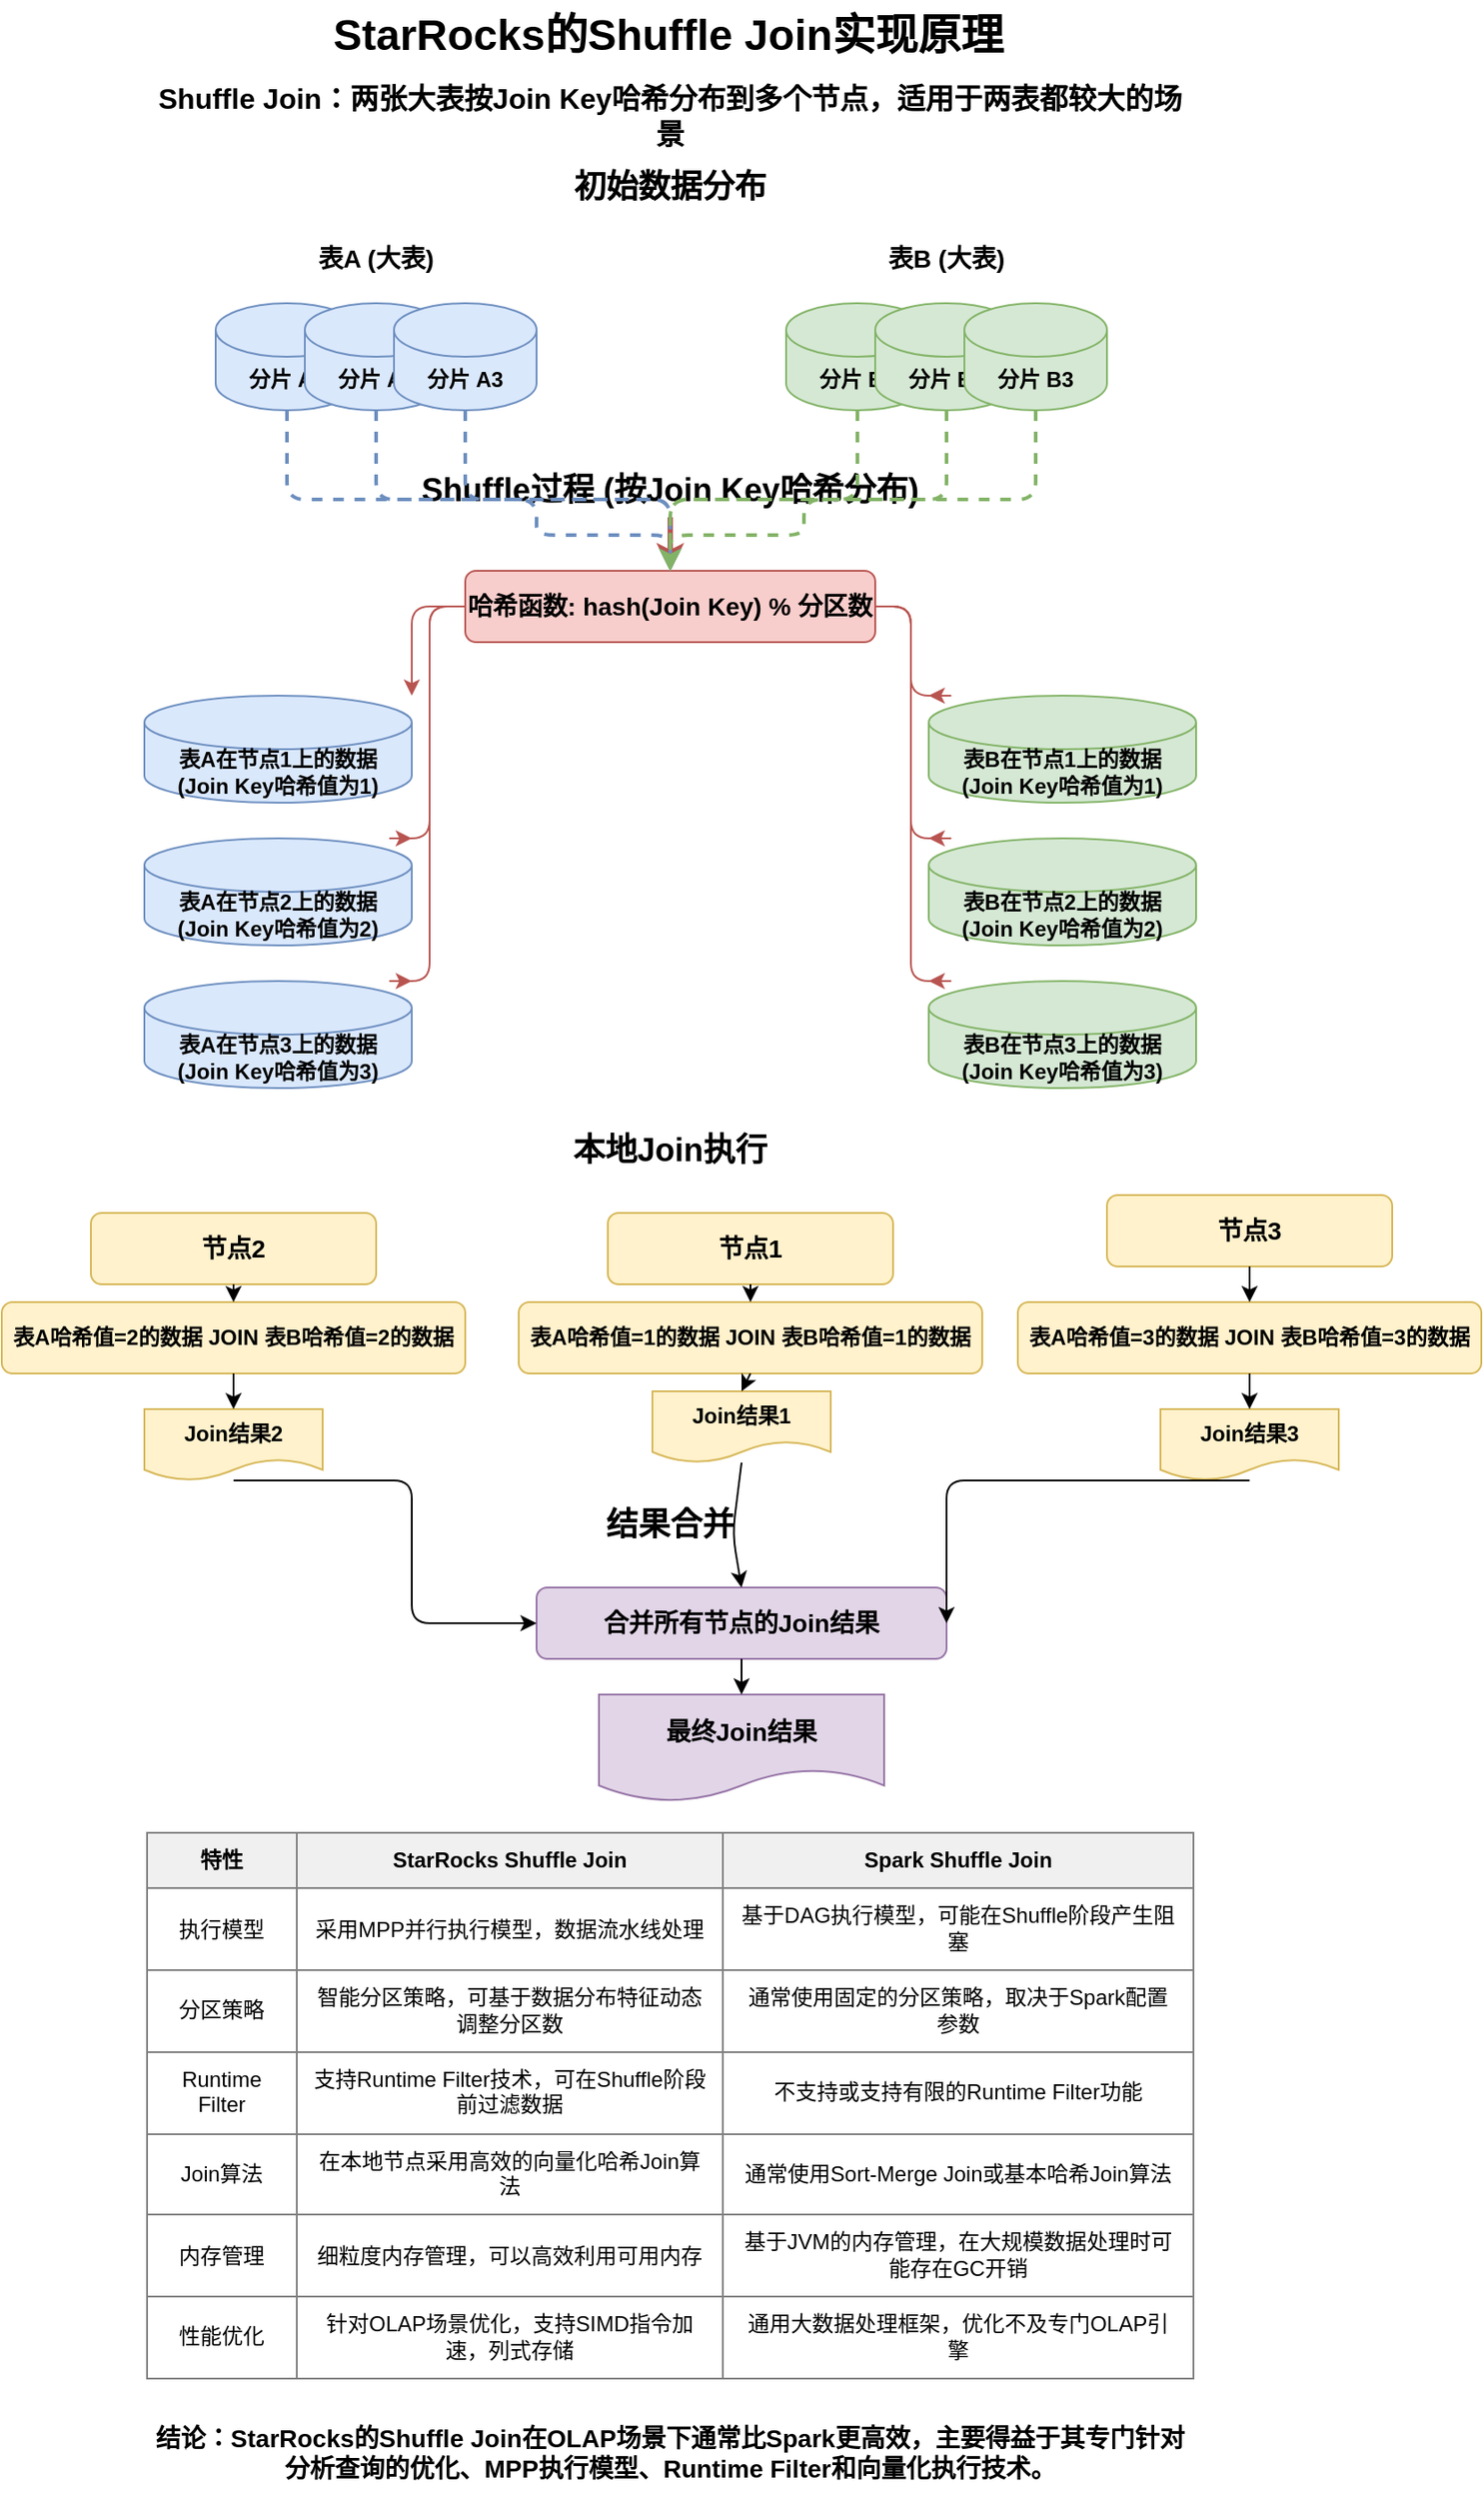 <mxfile version="26.1.1">
  <diagram name="第 1 页" id="HHV4tudFNx8_69O6m0_W">
    <mxGraphModel dx="1434" dy="738" grid="1" gridSize="10" guides="1" tooltips="1" connect="1" arrows="1" fold="1" page="1" pageScale="1" pageWidth="827" pageHeight="1169" math="0" shadow="0">
      <root>
        <mxCell id="0" />
        <mxCell id="1" parent="0" />
        <mxCell id="EHueAm8V6OURwo8DUmdf-1" value="StarRocks的Shuffle Join实现原理" style="text;html=1;strokeColor=none;fillColor=none;align=center;verticalAlign=middle;whiteSpace=wrap;rounded=0;fontSize=24;fontStyle=1" vertex="1" parent="1">
          <mxGeometry x="174" y="60" width="500" height="40" as="geometry" />
        </mxCell>
        <mxCell id="EHueAm8V6OURwo8DUmdf-2" value="Shuffle Join：两张大表按Join Key哈希分布到多个节点，适用于两表都较大的场景" style="text;html=1;strokeColor=none;fillColor=none;align=center;verticalAlign=middle;whiteSpace=wrap;rounded=0;fontSize=16;fontStyle=1" vertex="1" parent="1">
          <mxGeometry x="130" y="110" width="590" height="30" as="geometry" />
        </mxCell>
        <mxCell id="EHueAm8V6OURwo8DUmdf-3" value="初始数据分布" style="text;html=1;strokeColor=none;fillColor=none;align=center;verticalAlign=middle;whiteSpace=wrap;rounded=0;fontSize=18;fontStyle=1" vertex="1" parent="1">
          <mxGeometry x="130" y="150" width="590" height="30" as="geometry" />
        </mxCell>
        <mxCell id="EHueAm8V6OURwo8DUmdf-4" value="表A (大表)" style="text;html=1;strokeColor=none;fillColor=none;align=center;verticalAlign=middle;whiteSpace=wrap;rounded=0;fontSize=14;fontStyle=1" vertex="1" parent="1">
          <mxGeometry x="210" y="190" width="100" height="30" as="geometry" />
        </mxCell>
        <mxCell id="EHueAm8V6OURwo8DUmdf-5" value="分片 A1" style="shape=cylinder3;whiteSpace=wrap;html=1;boundedLbl=1;backgroundOutline=1;size=15;fillColor=#dae8fc;strokeColor=#6c8ebf;fontSize=12;fontStyle=1" vertex="1" parent="1">
          <mxGeometry x="170" y="230" width="80" height="60" as="geometry" />
        </mxCell>
        <mxCell id="EHueAm8V6OURwo8DUmdf-6" value="分片 A2" style="shape=cylinder3;whiteSpace=wrap;html=1;boundedLbl=1;backgroundOutline=1;size=15;fillColor=#dae8fc;strokeColor=#6c8ebf;fontSize=12;fontStyle=1" vertex="1" parent="1">
          <mxGeometry x="220" y="230" width="80" height="60" as="geometry" />
        </mxCell>
        <mxCell id="EHueAm8V6OURwo8DUmdf-7" value="分片 A3" style="shape=cylinder3;whiteSpace=wrap;html=1;boundedLbl=1;backgroundOutline=1;size=15;fillColor=#dae8fc;strokeColor=#6c8ebf;fontSize=12;fontStyle=1" vertex="1" parent="1">
          <mxGeometry x="270" y="230" width="80" height="60" as="geometry" />
        </mxCell>
        <mxCell id="EHueAm8V6OURwo8DUmdf-8" value="表B (大表)" style="text;html=1;strokeColor=none;fillColor=none;align=center;verticalAlign=middle;whiteSpace=wrap;rounded=0;fontSize=14;fontStyle=1" vertex="1" parent="1">
          <mxGeometry x="530" y="190" width="100" height="30" as="geometry" />
        </mxCell>
        <mxCell id="EHueAm8V6OURwo8DUmdf-9" value="分片 B1" style="shape=cylinder3;whiteSpace=wrap;html=1;boundedLbl=1;backgroundOutline=1;size=15;fillColor=#d5e8d4;strokeColor=#82b366;fontSize=12;fontStyle=1" vertex="1" parent="1">
          <mxGeometry x="490" y="230" width="80" height="60" as="geometry" />
        </mxCell>
        <mxCell id="EHueAm8V6OURwo8DUmdf-10" value="分片 B2" style="shape=cylinder3;whiteSpace=wrap;html=1;boundedLbl=1;backgroundOutline=1;size=15;fillColor=#d5e8d4;strokeColor=#82b366;fontSize=12;fontStyle=1" vertex="1" parent="1">
          <mxGeometry x="540" y="230" width="80" height="60" as="geometry" />
        </mxCell>
        <mxCell id="EHueAm8V6OURwo8DUmdf-11" value="分片 B3" style="shape=cylinder3;whiteSpace=wrap;html=1;boundedLbl=1;backgroundOutline=1;size=15;fillColor=#d5e8d4;strokeColor=#82b366;fontSize=12;fontStyle=1" vertex="1" parent="1">
          <mxGeometry x="590" y="230" width="80" height="60" as="geometry" />
        </mxCell>
        <mxCell id="EHueAm8V6OURwo8DUmdf-12" value="Shuffle过程 (按Join Key哈希分布)" style="text;html=1;strokeColor=none;fillColor=none;align=center;verticalAlign=middle;whiteSpace=wrap;rounded=0;fontSize=18;fontStyle=1" vertex="1" parent="1">
          <mxGeometry x="130" y="320" width="590" height="30" as="geometry" />
        </mxCell>
        <mxCell id="EHueAm8V6OURwo8DUmdf-13" value="" style="endArrow=classic;html=1;rounded=0;exitX=0.5;exitY=1;exitDx=0;exitDy=0;entryX=0.5;entryY=0;entryDx=0;entryDy=0;strokeWidth=3;fillColor=#f8cecc;strokeColor=#b85450;" edge="1" source="EHueAm8V6OURwo8DUmdf-12" target="EHueAm8V6OURwo8DUmdf-14" parent="1">
          <mxGeometry width="50" height="50" relative="1" as="geometry">
            <mxPoint x="400" y="490" as="sourcePoint" />
            <mxPoint x="450" y="440" as="targetPoint" />
          </mxGeometry>
        </mxCell>
        <mxCell id="EHueAm8V6OURwo8DUmdf-14" value="哈希函数: hash(Join Key) % 分区数" style="rounded=1;whiteSpace=wrap;html=1;fillColor=#f8cecc;strokeColor=#b85450;fontSize=14;fontStyle=1" vertex="1" parent="1">
          <mxGeometry x="310" y="380" width="230" height="40" as="geometry" />
        </mxCell>
        <mxCell id="EHueAm8V6OURwo8DUmdf-15" value="表A在节点1上的数据&#xa;(Join Key哈希值为1)" style="shape=cylinder3;whiteSpace=wrap;html=1;boundedLbl=1;backgroundOutline=1;size=15;fillColor=#dae8fc;strokeColor=#6c8ebf;fontSize=12;fontStyle=1" vertex="1" parent="1">
          <mxGeometry x="130" y="450" width="150" height="60" as="geometry" />
        </mxCell>
        <mxCell id="EHueAm8V6OURwo8DUmdf-16" value="表A在节点2上的数据&#xa;(Join Key哈希值为2)" style="shape=cylinder3;whiteSpace=wrap;html=1;boundedLbl=1;backgroundOutline=1;size=15;fillColor=#dae8fc;strokeColor=#6c8ebf;fontSize=12;fontStyle=1" vertex="1" parent="1">
          <mxGeometry x="130" y="530" width="150" height="60" as="geometry" />
        </mxCell>
        <mxCell id="EHueAm8V6OURwo8DUmdf-17" value="表A在节点3上的数据&#xa;(Join Key哈希值为3)" style="shape=cylinder3;whiteSpace=wrap;html=1;boundedLbl=1;backgroundOutline=1;size=15;fillColor=#dae8fc;strokeColor=#6c8ebf;fontSize=12;fontStyle=1" vertex="1" parent="1">
          <mxGeometry x="130" y="610" width="150" height="60" as="geometry" />
        </mxCell>
        <mxCell id="EHueAm8V6OURwo8DUmdf-18" value="表B在节点1上的数据&#xa;(Join Key哈希值为1)" style="shape=cylinder3;whiteSpace=wrap;html=1;boundedLbl=1;backgroundOutline=1;size=15;fillColor=#d5e8d4;strokeColor=#82b366;fontSize=12;fontStyle=1" vertex="1" parent="1">
          <mxGeometry x="570" y="450" width="150" height="60" as="geometry" />
        </mxCell>
        <mxCell id="EHueAm8V6OURwo8DUmdf-19" value="表B在节点2上的数据&#xa;(Join Key哈希值为2)" style="shape=cylinder3;whiteSpace=wrap;html=1;boundedLbl=1;backgroundOutline=1;size=15;fillColor=#d5e8d4;strokeColor=#82b366;fontSize=12;fontStyle=1" vertex="1" parent="1">
          <mxGeometry x="570" y="530" width="150" height="60" as="geometry" />
        </mxCell>
        <mxCell id="EHueAm8V6OURwo8DUmdf-20" value="表B在节点3上的数据&#xa;(Join Key哈希值为3)" style="shape=cylinder3;whiteSpace=wrap;html=1;boundedLbl=1;backgroundOutline=1;size=15;fillColor=#d5e8d4;strokeColor=#82b366;fontSize=12;fontStyle=1" vertex="1" parent="1">
          <mxGeometry x="570" y="610" width="150" height="60" as="geometry" />
        </mxCell>
        <mxCell id="EHueAm8V6OURwo8DUmdf-21" value="" style="endArrow=classic;html=1;rounded=1;exitX=0.5;exitY=1;exitDx=0;exitDy=0;exitPerimeter=0;entryX=0.5;entryY=0;entryDx=0;entryDy=0;jumpStyle=arc;jumpSize=6;edgeStyle=orthogonalEdgeStyle;fillColor=#dae8fc;strokeColor=#6c8ebf;strokeWidth=2;dashed=1;" edge="1" source="EHueAm8V6OURwo8DUmdf-5" target="EHueAm8V6OURwo8DUmdf-14" parent="1">
          <mxGeometry width="50" height="50" relative="1" as="geometry">
            <mxPoint x="400" y="490" as="sourcePoint" />
            <mxPoint x="450" y="440" as="targetPoint" />
            <Array as="points">
              <mxPoint x="210" y="340" />
              <mxPoint x="350" y="340" />
              <mxPoint x="350" y="360" />
              <mxPoint x="425" y="360" />
            </Array>
          </mxGeometry>
        </mxCell>
        <mxCell id="EHueAm8V6OURwo8DUmdf-22" value="" style="endArrow=classic;html=1;rounded=1;exitX=0.5;exitY=1;exitDx=0;exitDy=0;exitPerimeter=0;entryX=0.5;entryY=0;entryDx=0;entryDy=0;jumpStyle=arc;jumpSize=6;edgeStyle=orthogonalEdgeStyle;fillColor=#dae8fc;strokeColor=#6c8ebf;strokeWidth=2;dashed=1;" edge="1" source="EHueAm8V6OURwo8DUmdf-6" target="EHueAm8V6OURwo8DUmdf-14" parent="1">
          <mxGeometry width="50" height="50" relative="1" as="geometry">
            <mxPoint x="220" y="300" as="sourcePoint" />
            <mxPoint x="435" y="390" as="targetPoint" />
            <Array as="points">
              <mxPoint x="260" y="340" />
              <mxPoint x="425" y="340" />
            </Array>
          </mxGeometry>
        </mxCell>
        <mxCell id="EHueAm8V6OURwo8DUmdf-23" value="" style="endArrow=classic;html=1;rounded=1;exitX=0.5;exitY=1;exitDx=0;exitDy=0;exitPerimeter=0;entryX=0.5;entryY=0;entryDx=0;entryDy=0;jumpStyle=arc;jumpSize=6;edgeStyle=orthogonalEdgeStyle;fillColor=#dae8fc;strokeColor=#6c8ebf;strokeWidth=2;dashed=1;" edge="1" source="EHueAm8V6OURwo8DUmdf-7" target="EHueAm8V6OURwo8DUmdf-14" parent="1">
          <mxGeometry width="50" height="50" relative="1" as="geometry">
            <mxPoint x="270" y="300" as="sourcePoint" />
            <mxPoint x="435" y="390" as="targetPoint" />
            <Array as="points">
              <mxPoint x="310" y="340" />
              <mxPoint x="425" y="340" />
            </Array>
          </mxGeometry>
        </mxCell>
        <mxCell id="EHueAm8V6OURwo8DUmdf-24" value="" style="endArrow=classic;html=1;rounded=1;exitX=0.5;exitY=1;exitDx=0;exitDy=0;exitPerimeter=0;entryX=0.5;entryY=0;entryDx=0;entryDy=0;jumpStyle=arc;jumpSize=6;edgeStyle=orthogonalEdgeStyle;fillColor=#d5e8d4;strokeColor=#82b366;strokeWidth=2;dashed=1;" edge="1" source="EHueAm8V6OURwo8DUmdf-9" target="EHueAm8V6OURwo8DUmdf-14" parent="1">
          <mxGeometry width="50" height="50" relative="1" as="geometry">
            <mxPoint x="320" y="300" as="sourcePoint" />
            <mxPoint x="435" y="390" as="targetPoint" />
            <Array as="points">
              <mxPoint x="530" y="340" />
              <mxPoint x="425" y="340" />
            </Array>
          </mxGeometry>
        </mxCell>
        <mxCell id="EHueAm8V6OURwo8DUmdf-25" value="" style="endArrow=classic;html=1;rounded=1;exitX=0.5;exitY=1;exitDx=0;exitDy=0;exitPerimeter=0;entryX=0.5;entryY=0;entryDx=0;entryDy=0;jumpStyle=arc;jumpSize=6;edgeStyle=orthogonalEdgeStyle;fillColor=#d5e8d4;strokeColor=#82b366;strokeWidth=2;dashed=1;" edge="1" source="EHueAm8V6OURwo8DUmdf-10" target="EHueAm8V6OURwo8DUmdf-14" parent="1">
          <mxGeometry width="50" height="50" relative="1" as="geometry">
            <mxPoint x="540" y="300" as="sourcePoint" />
            <mxPoint x="435" y="390" as="targetPoint" />
            <Array as="points">
              <mxPoint x="580" y="340" />
              <mxPoint x="425" y="340" />
            </Array>
          </mxGeometry>
        </mxCell>
        <mxCell id="EHueAm8V6OURwo8DUmdf-26" value="" style="endArrow=classic;html=1;rounded=1;exitX=0.5;exitY=1;exitDx=0;exitDy=0;exitPerimeter=0;entryX=0.5;entryY=0;entryDx=0;entryDy=0;jumpStyle=arc;jumpSize=6;edgeStyle=orthogonalEdgeStyle;fillColor=#d5e8d4;strokeColor=#82b366;strokeWidth=2;dashed=1;" edge="1" source="EHueAm8V6OURwo8DUmdf-11" target="EHueAm8V6OURwo8DUmdf-14" parent="1">
          <mxGeometry width="50" height="50" relative="1" as="geometry">
            <mxPoint x="590" y="300" as="sourcePoint" />
            <mxPoint x="435" y="390" as="targetPoint" />
            <Array as="points">
              <mxPoint x="630" y="340" />
              <mxPoint x="500" y="340" />
              <mxPoint x="500" y="360" />
              <mxPoint x="425" y="360" />
            </Array>
          </mxGeometry>
        </mxCell>
        <mxCell id="EHueAm8V6OURwo8DUmdf-27" value="" style="endArrow=classic;html=1;rounded=1;exitX=0;exitY=0.5;exitDx=0;exitDy=0;entryX=1;entryY=0;entryDx=0;entryDy=0;entryPerimeter=0;jumpStyle=arc;jumpSize=6;edgeStyle=orthogonalEdgeStyle;fillColor=#f8cecc;strokeColor=#b85450;strokeWidth=1;" edge="1" source="EHueAm8V6OURwo8DUmdf-14" target="EHueAm8V6OURwo8DUmdf-15" parent="1">
          <mxGeometry width="50" height="50" relative="1" as="geometry">
            <mxPoint x="400" y="490" as="sourcePoint" />
            <mxPoint x="450" y="440" as="targetPoint" />
          </mxGeometry>
        </mxCell>
        <mxCell id="EHueAm8V6OURwo8DUmdf-28" value="" style="endArrow=classic;html=1;rounded=1;exitX=0;exitY=0.5;exitDx=0;exitDy=0;entryX=1;entryY=0;entryDx=0;entryDy=0;entryPerimeter=0;jumpStyle=arc;jumpSize=6;edgeStyle=orthogonalEdgeStyle;fillColor=#f8cecc;strokeColor=#b85450;strokeWidth=1;" edge="1" source="EHueAm8V6OURwo8DUmdf-14" target="EHueAm8V6OURwo8DUmdf-16" parent="1">
          <mxGeometry width="50" height="50" relative="1" as="geometry">
            <mxPoint x="320" y="410" as="sourcePoint" />
            <mxPoint x="270" y="463" as="targetPoint" />
            <Array as="points">
              <mxPoint x="290" y="400" />
              <mxPoint x="290" y="530" />
              <mxPoint x="265" y="530" />
            </Array>
          </mxGeometry>
        </mxCell>
        <mxCell id="EHueAm8V6OURwo8DUmdf-29" value="" style="endArrow=classic;html=1;rounded=1;exitX=0;exitY=0.5;exitDx=0;exitDy=0;entryX=1;entryY=0;entryDx=0;entryDy=0;entryPerimeter=0;jumpStyle=arc;jumpSize=6;edgeStyle=orthogonalEdgeStyle;fillColor=#f8cecc;strokeColor=#b85450;strokeWidth=1;" edge="1" source="EHueAm8V6OURwo8DUmdf-14" target="EHueAm8V6OURwo8DUmdf-17" parent="1">
          <mxGeometry width="50" height="50" relative="1" as="geometry">
            <mxPoint x="320" y="410" as="sourcePoint" />
            <mxPoint x="270" y="538" as="targetPoint" />
            <Array as="points">
              <mxPoint x="290" y="400" />
              <mxPoint x="290" y="610" />
              <mxPoint x="265" y="610" />
            </Array>
          </mxGeometry>
        </mxCell>
        <mxCell id="EHueAm8V6OURwo8DUmdf-30" value="" style="endArrow=classic;html=1;rounded=1;exitX=1;exitY=0.5;exitDx=0;exitDy=0;entryX=0;entryY=0;entryDx=0;entryDy=0;entryPerimeter=0;jumpStyle=arc;jumpSize=6;edgeStyle=orthogonalEdgeStyle;fillColor=#f8cecc;strokeColor=#b85450;strokeWidth=1;" edge="1" source="EHueAm8V6OURwo8DUmdf-14" target="EHueAm8V6OURwo8DUmdf-18" parent="1">
          <mxGeometry width="50" height="50" relative="1" as="geometry">
            <mxPoint x="320" y="410" as="sourcePoint" />
            <mxPoint x="270" y="613" as="targetPoint" />
            <Array as="points">
              <mxPoint x="560" y="400" />
              <mxPoint x="560" y="450" />
              <mxPoint x="585" y="450" />
            </Array>
          </mxGeometry>
        </mxCell>
        <mxCell id="EHueAm8V6OURwo8DUmdf-31" value="" style="endArrow=classic;html=1;rounded=1;exitX=1;exitY=0.5;exitDx=0;exitDy=0;entryX=0;entryY=0;entryDx=0;entryDy=0;entryPerimeter=0;jumpStyle=arc;jumpSize=6;edgeStyle=orthogonalEdgeStyle;fillColor=#f8cecc;strokeColor=#b85450;strokeWidth=1;" edge="1" source="EHueAm8V6OURwo8DUmdf-14" target="EHueAm8V6OURwo8DUmdf-19" parent="1">
          <mxGeometry width="50" height="50" relative="1" as="geometry">
            <mxPoint x="550" y="410" as="sourcePoint" />
            <mxPoint x="585" y="463" as="targetPoint" />
            <Array as="points">
              <mxPoint x="560" y="400" />
              <mxPoint x="560" y="530" />
              <mxPoint x="585" y="530" />
            </Array>
          </mxGeometry>
        </mxCell>
        <mxCell id="EHueAm8V6OURwo8DUmdf-32" value="" style="endArrow=classic;html=1;rounded=1;exitX=1;exitY=0.5;exitDx=0;exitDy=0;entryX=0;entryY=0;entryDx=0;entryDy=0;entryPerimeter=0;jumpStyle=arc;jumpSize=6;edgeStyle=orthogonalEdgeStyle;fillColor=#f8cecc;strokeColor=#b85450;strokeWidth=1;" edge="1" source="EHueAm8V6OURwo8DUmdf-14" target="EHueAm8V6OURwo8DUmdf-20" parent="1">
          <mxGeometry width="50" height="50" relative="1" as="geometry">
            <mxPoint x="550" y="410" as="sourcePoint" />
            <mxPoint x="585" y="538" as="targetPoint" />
            <Array as="points">
              <mxPoint x="560" y="400" />
              <mxPoint x="560" y="610" />
              <mxPoint x="585" y="610" />
            </Array>
          </mxGeometry>
        </mxCell>
        <mxCell id="EHueAm8V6OURwo8DUmdf-33" value="本地Join执行" style="text;html=1;strokeColor=none;fillColor=none;align=center;verticalAlign=middle;whiteSpace=wrap;rounded=0;fontSize=18;fontStyle=1" vertex="1" parent="1">
          <mxGeometry x="130" y="690" width="590" height="30" as="geometry" />
        </mxCell>
        <mxCell id="EHueAm8V6OURwo8DUmdf-34" value="节点1" style="rounded=1;whiteSpace=wrap;html=1;fillColor=#fff2cc;strokeColor=#d6b656;fontSize=14;fontStyle=1" vertex="1" parent="1">
          <mxGeometry x="390" y="740" width="160" height="40" as="geometry" />
        </mxCell>
        <mxCell id="EHueAm8V6OURwo8DUmdf-35" value="表A哈希值=1的数据 JOIN 表B哈希值=1的数据" style="rounded=1;whiteSpace=wrap;html=1;fillColor=#fff2cc;strokeColor=#d6b656;fontSize=12;fontStyle=1" vertex="1" parent="1">
          <mxGeometry x="340" y="790" width="260" height="40" as="geometry" />
        </mxCell>
        <mxCell id="EHueAm8V6OURwo8DUmdf-36" value="Join结果1" style="shape=document;whiteSpace=wrap;html=1;boundedLbl=1;fillColor=#fff2cc;strokeColor=#d6b656;fontSize=12;fontStyle=1" vertex="1" parent="1">
          <mxGeometry x="415" y="840" width="100" height="40" as="geometry" />
        </mxCell>
        <mxCell id="EHueAm8V6OURwo8DUmdf-37" value="节点2" style="rounded=1;whiteSpace=wrap;html=1;fillColor=#fff2cc;strokeColor=#d6b656;fontSize=14;fontStyle=1" vertex="1" parent="1">
          <mxGeometry x="100" y="740" width="160" height="40" as="geometry" />
        </mxCell>
        <mxCell id="EHueAm8V6OURwo8DUmdf-38" value="表A哈希值=2的数据 JOIN 表B哈希值=2的数据" style="rounded=1;whiteSpace=wrap;html=1;fillColor=#fff2cc;strokeColor=#d6b656;fontSize=12;fontStyle=1" vertex="1" parent="1">
          <mxGeometry x="50" y="790" width="260" height="40" as="geometry" />
        </mxCell>
        <mxCell id="EHueAm8V6OURwo8DUmdf-39" value="Join结果2" style="shape=document;whiteSpace=wrap;html=1;boundedLbl=1;fillColor=#fff2cc;strokeColor=#d6b656;fontSize=12;fontStyle=1" vertex="1" parent="1">
          <mxGeometry x="130" y="850" width="100" height="40" as="geometry" />
        </mxCell>
        <mxCell id="EHueAm8V6OURwo8DUmdf-40" value="节点3" style="rounded=1;whiteSpace=wrap;html=1;fillColor=#fff2cc;strokeColor=#d6b656;fontSize=14;fontStyle=1" vertex="1" parent="1">
          <mxGeometry x="670" y="730" width="160" height="40" as="geometry" />
        </mxCell>
        <mxCell id="EHueAm8V6OURwo8DUmdf-41" value="表A哈希值=3的数据 JOIN 表B哈希值=3的数据" style="rounded=1;whiteSpace=wrap;html=1;fillColor=#fff2cc;strokeColor=#d6b656;fontSize=12;fontStyle=1" vertex="1" parent="1">
          <mxGeometry x="620" y="790" width="260" height="40" as="geometry" />
        </mxCell>
        <mxCell id="EHueAm8V6OURwo8DUmdf-42" value="Join结果3" style="shape=document;whiteSpace=wrap;html=1;boundedLbl=1;fillColor=#fff2cc;strokeColor=#d6b656;fontSize=12;fontStyle=1" vertex="1" parent="1">
          <mxGeometry x="700" y="850" width="100" height="40" as="geometry" />
        </mxCell>
        <mxCell id="EHueAm8V6OURwo8DUmdf-43" value="" style="endArrow=classic;html=1;rounded=1;exitX=0.5;exitY=1;exitDx=0;exitDy=0;entryX=0.5;entryY=0;entryDx=0;entryDy=0;jumpStyle=arc;jumpSize=6;" edge="1" source="EHueAm8V6OURwo8DUmdf-34" target="EHueAm8V6OURwo8DUmdf-35" parent="1">
          <mxGeometry width="50" height="50" relative="1" as="geometry">
            <mxPoint x="400" y="780" as="sourcePoint" />
            <mxPoint x="450" y="730" as="targetPoint" />
          </mxGeometry>
        </mxCell>
        <mxCell id="EHueAm8V6OURwo8DUmdf-44" value="" style="endArrow=classic;html=1;rounded=1;exitX=0.5;exitY=1;exitDx=0;exitDy=0;entryX=0.5;entryY=0;entryDx=0;entryDy=0;jumpStyle=arc;jumpSize=6;" edge="1" source="EHueAm8V6OURwo8DUmdf-35" target="EHueAm8V6OURwo8DUmdf-36" parent="1">
          <mxGeometry width="50" height="50" relative="1" as="geometry">
            <mxPoint x="440" y="790" as="sourcePoint" />
            <mxPoint x="440" y="800" as="targetPoint" />
          </mxGeometry>
        </mxCell>
        <mxCell id="EHueAm8V6OURwo8DUmdf-45" value="" style="endArrow=classic;html=1;rounded=1;exitX=0.5;exitY=1;exitDx=0;exitDy=0;entryX=0.5;entryY=0;entryDx=0;entryDy=0;jumpStyle=arc;jumpSize=6;" edge="1" source="EHueAm8V6OURwo8DUmdf-37" target="EHueAm8V6OURwo8DUmdf-38" parent="1">
          <mxGeometry width="50" height="50" relative="1" as="geometry">
            <mxPoint x="220" y="780" as="sourcePoint" />
            <mxPoint x="270" y="730" as="targetPoint" />
          </mxGeometry>
        </mxCell>
        <mxCell id="EHueAm8V6OURwo8DUmdf-46" value="" style="endArrow=classic;html=1;rounded=1;exitX=0.5;exitY=1;exitDx=0;exitDy=0;entryX=0.5;entryY=0;entryDx=0;entryDy=0;jumpStyle=arc;jumpSize=6;" edge="1" source="EHueAm8V6OURwo8DUmdf-38" target="EHueAm8V6OURwo8DUmdf-39" parent="1">
          <mxGeometry width="50" height="50" relative="1" as="geometry">
            <mxPoint x="220" y="790" as="sourcePoint" />
            <mxPoint x="220" y="800" as="targetPoint" />
          </mxGeometry>
        </mxCell>
        <mxCell id="EHueAm8V6OURwo8DUmdf-47" value="" style="endArrow=classic;html=1;rounded=1;exitX=0.5;exitY=1;exitDx=0;exitDy=0;entryX=0.5;entryY=0;entryDx=0;entryDy=0;jumpStyle=arc;jumpSize=6;" edge="1" source="EHueAm8V6OURwo8DUmdf-40" target="EHueAm8V6OURwo8DUmdf-41" parent="1">
          <mxGeometry width="50" height="50" relative="1" as="geometry">
            <mxPoint x="660" y="780" as="sourcePoint" />
            <mxPoint x="710" y="730" as="targetPoint" />
          </mxGeometry>
        </mxCell>
        <mxCell id="EHueAm8V6OURwo8DUmdf-48" value="" style="endArrow=classic;html=1;rounded=1;exitX=0.5;exitY=1;exitDx=0;exitDy=0;entryX=0.5;entryY=0;entryDx=0;entryDy=0;jumpStyle=arc;jumpSize=6;" edge="1" source="EHueAm8V6OURwo8DUmdf-41" target="EHueAm8V6OURwo8DUmdf-42" parent="1">
          <mxGeometry width="50" height="50" relative="1" as="geometry">
            <mxPoint x="660" y="790" as="sourcePoint" />
            <mxPoint x="660" y="800" as="targetPoint" />
          </mxGeometry>
        </mxCell>
        <mxCell id="EHueAm8V6OURwo8DUmdf-49" value="结果合并" style="text;html=1;strokeColor=none;fillColor=none;align=center;verticalAlign=middle;whiteSpace=wrap;rounded=0;fontSize=18;fontStyle=1" vertex="1" parent="1">
          <mxGeometry x="130" y="900" width="590" height="30" as="geometry" />
        </mxCell>
        <mxCell id="EHueAm8V6OURwo8DUmdf-50" value="合并所有节点的Join结果" style="rounded=1;whiteSpace=wrap;html=1;fillColor=#e1d5e7;strokeColor=#9673a6;fontSize=14;fontStyle=1" vertex="1" parent="1">
          <mxGeometry x="350" y="950" width="230" height="40" as="geometry" />
        </mxCell>
        <mxCell id="EHueAm8V6OURwo8DUmdf-51" value="最终Join结果" style="shape=document;whiteSpace=wrap;html=1;boundedLbl=1;fillColor=#e1d5e7;strokeColor=#9673a6;fontSize=14;fontStyle=1" vertex="1" parent="1">
          <mxGeometry x="385" y="1010" width="160" height="60" as="geometry" />
        </mxCell>
        <mxCell id="EHueAm8V6OURwo8DUmdf-52" value="" style="endArrow=classic;html=1;rounded=1;exitX=0.5;exitY=1;exitDx=0;exitDy=0;entryX=0;entryY=0.5;entryDx=0;entryDy=0;jumpStyle=arc;jumpSize=6;edgeStyle=orthogonalEdgeStyle;" edge="1" source="EHueAm8V6OURwo8DUmdf-39" target="EHueAm8V6OURwo8DUmdf-50" parent="1">
          <mxGeometry width="50" height="50" relative="1" as="geometry">
            <mxPoint x="400" y="850" as="sourcePoint" />
            <mxPoint x="450" y="800" as="targetPoint" />
            <Array as="points">
              <mxPoint x="210" y="890" />
              <mxPoint x="280" y="890" />
              <mxPoint x="280" y="960" />
            </Array>
          </mxGeometry>
        </mxCell>
        <mxCell id="EHueAm8V6OURwo8DUmdf-53" value="" style="endArrow=classic;html=1;rounded=1;exitX=0.5;exitY=1;exitDx=0;exitDy=0;entryX=0.5;entryY=0;entryDx=0;entryDy=0;jumpStyle=arc;jumpSize=6;" edge="1" source="EHueAm8V6OURwo8DUmdf-36" target="EHueAm8V6OURwo8DUmdf-50" parent="1">
          <mxGeometry width="50" height="50" relative="1" as="geometry">
            <mxPoint x="220" y="890" as="sourcePoint" />
            <mxPoint x="325" y="970" as="targetPoint" />
            <Array as="points">
              <mxPoint x="460" y="920" />
            </Array>
          </mxGeometry>
        </mxCell>
        <mxCell id="EHueAm8V6OURwo8DUmdf-54" value="" style="endArrow=classic;html=1;rounded=1;exitX=0.5;exitY=1;exitDx=0;exitDy=0;entryX=1;entryY=0.5;entryDx=0;entryDy=0;jumpStyle=arc;jumpSize=6;edgeStyle=orthogonalEdgeStyle;" edge="1" source="EHueAm8V6OURwo8DUmdf-42" target="EHueAm8V6OURwo8DUmdf-50" parent="1">
          <mxGeometry width="50" height="50" relative="1" as="geometry">
            <mxPoint x="650" y="890" as="sourcePoint" />
            <mxPoint x="550" y="960" as="targetPoint" />
            <Array as="points">
              <mxPoint x="650" y="890" />
              <mxPoint x="580" y="890" />
              <mxPoint x="580" y="960" />
            </Array>
          </mxGeometry>
        </mxCell>
        <mxCell id="EHueAm8V6OURwo8DUmdf-55" value="" style="endArrow=classic;html=1;rounded=1;exitX=0.5;exitY=1;exitDx=0;exitDy=0;entryX=0.5;entryY=0;entryDx=0;entryDy=0;jumpStyle=arc;jumpSize=6;" edge="1" source="EHueAm8V6OURwo8DUmdf-50" target="EHueAm8V6OURwo8DUmdf-51" parent="1">
          <mxGeometry width="50" height="50" relative="1" as="geometry">
            <mxPoint x="430" y="990" as="sourcePoint" />
            <mxPoint x="429.5" y="1010" as="targetPoint" />
          </mxGeometry>
        </mxCell>
        <mxCell id="EHueAm8V6OURwo8DUmdf-56" value="StarRocks与Spark的Shuffle Join对比" style="text;html=1;strokeColor=none;fillColor=none;align=center;verticalAlign=middle;whiteSpace=wrap;rounded=0;fontSize=18;fontStyle=1" vertex="1" parent="1">
          <mxGeometry x="130" y="1090" width="590" height="30" as="geometry" />
        </mxCell>
        <mxCell id="EHueAm8V6OURwo8DUmdf-57" value="&lt;table border=&quot;1&quot; width=&quot;100%&quot; style=&quot;width:100%;border-collapse:collapse;&quot;&gt;&lt;tr style=&quot;background-color:#f0f0f0;&quot;&gt;&lt;th style=&quot;padding:8px;&quot;&gt;特性&lt;/th&gt;&lt;th style=&quot;padding:8px;&quot;&gt;StarRocks Shuffle Join&lt;/th&gt;&lt;th style=&quot;padding:8px;&quot;&gt;Spark Shuffle Join&lt;/th&gt;&lt;/tr&gt;&lt;tr&gt;&lt;td style=&quot;padding:8px;&quot;&gt;执行模型&lt;/td&gt;&lt;td style=&quot;padding:8px;&quot;&gt;采用MPP并行执行模型，数据流水线处理&lt;/td&gt;&lt;td style=&quot;padding:8px;&quot;&gt;基于DAG执行模型，可能在Shuffle阶段产生阻塞&lt;/td&gt;&lt;/tr&gt;&lt;tr&gt;&lt;td style=&quot;padding:8px;&quot;&gt;分区策略&lt;/td&gt;&lt;td style=&quot;padding:8px;&quot;&gt;智能分区策略，可基于数据分布特征动态调整分区数&lt;/td&gt;&lt;td style=&quot;padding:8px;&quot;&gt;通常使用固定的分区策略，取决于Spark配置参数&lt;/td&gt;&lt;/tr&gt;&lt;tr&gt;&lt;td style=&quot;padding:8px;&quot;&gt;Runtime Filter&lt;/td&gt;&lt;td style=&quot;padding:8px;&quot;&gt;支持Runtime Filter技术，可在Shuffle阶段前过滤数据&lt;/td&gt;&lt;td style=&quot;padding:8px;&quot;&gt;不支持或支持有限的Runtime Filter功能&lt;/td&gt;&lt;/tr&gt;&lt;tr&gt;&lt;td style=&quot;padding:8px;&quot;&gt;Join算法&lt;/td&gt;&lt;td style=&quot;padding:8px;&quot;&gt;在本地节点采用高效的向量化哈希Join算法&lt;/td&gt;&lt;td style=&quot;padding:8px;&quot;&gt;通常使用Sort-Merge Join或基本哈希Join算法&lt;/td&gt;&lt;/tr&gt;&lt;tr&gt;&lt;td style=&quot;padding:8px;&quot;&gt;内存管理&lt;/td&gt;&lt;td style=&quot;padding:8px;&quot;&gt;细粒度内存管理，可以高效利用可用内存&lt;/td&gt;&lt;td style=&quot;padding:8px;&quot;&gt;基于JVM的内存管理，在大规模数据处理时可能存在GC开销&lt;/td&gt;&lt;/tr&gt;&lt;tr&gt;&lt;td style=&quot;padding:8px;&quot;&gt;性能优化&lt;/td&gt;&lt;td style=&quot;padding:8px;&quot;&gt;针对OLAP场景优化，支持SIMD指令加速，列式存储&lt;/td&gt;&lt;td style=&quot;padding:8px;&quot;&gt;通用大数据处理框架，优化不及专门OLAP引擎&lt;/td&gt;&lt;/tr&gt;&lt;/table&gt;" style="text;html=1;strokeColor=none;fillColor=none;align=center;verticalAlign=middle;whiteSpace=wrap;rounded=0;fontSize=12;" vertex="1" parent="1">
          <mxGeometry x="130" y="1130" width="590" height="220" as="geometry" />
        </mxCell>
        <mxCell id="EHueAm8V6OURwo8DUmdf-58" value="结论：StarRocks的Shuffle Join在OLAP场景下通常比Spark更高效，主要得益于其专门针对分析查询的优化、MPP执行模型、Runtime Filter和向量化执行技术。" style="text;html=1;strokeColor=none;fillColor=none;align=center;verticalAlign=middle;whiteSpace=wrap;rounded=0;fontSize=14;fontStyle=1" vertex="1" parent="1">
          <mxGeometry x="130" y="1410" width="590" height="50" as="geometry" />
        </mxCell>
      </root>
    </mxGraphModel>
  </diagram>
</mxfile>
